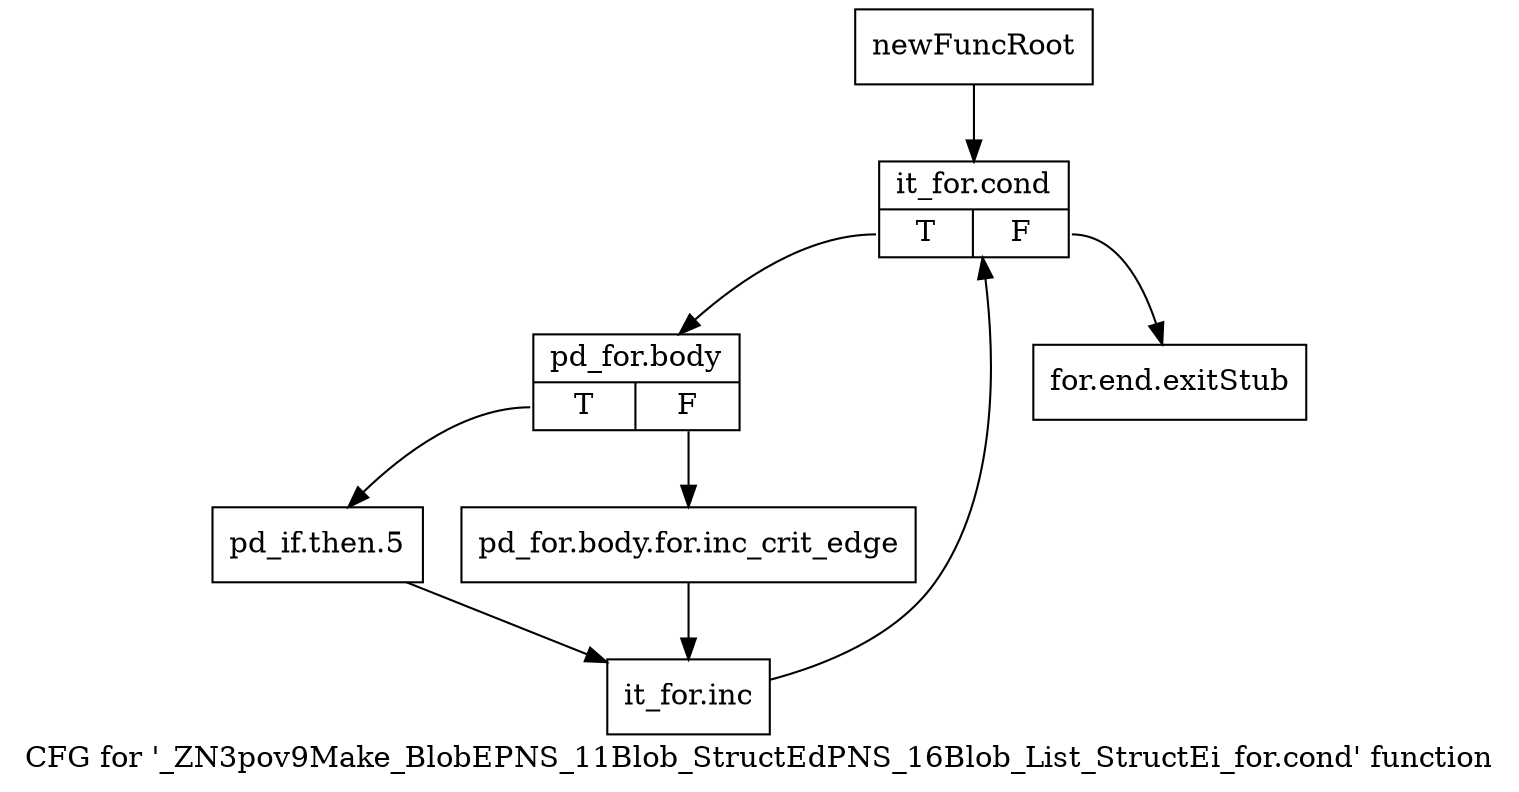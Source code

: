 digraph "CFG for '_ZN3pov9Make_BlobEPNS_11Blob_StructEdPNS_16Blob_List_StructEi_for.cond' function" {
	label="CFG for '_ZN3pov9Make_BlobEPNS_11Blob_StructEdPNS_16Blob_List_StructEi_for.cond' function";

	Node0x231afb0 [shape=record,label="{newFuncRoot}"];
	Node0x231afb0 -> Node0x231b050;
	Node0x231b000 [shape=record,label="{for.end.exitStub}"];
	Node0x231b050 [shape=record,label="{it_for.cond|{<s0>T|<s1>F}}"];
	Node0x231b050:s0 -> Node0x231b0a0;
	Node0x231b050:s1 -> Node0x231b000;
	Node0x231b0a0 [shape=record,label="{pd_for.body|{<s0>T|<s1>F}}"];
	Node0x231b0a0:s0 -> Node0x231b140;
	Node0x231b0a0:s1 -> Node0x231b0f0;
	Node0x231b0f0 [shape=record,label="{pd_for.body.for.inc_crit_edge}"];
	Node0x231b0f0 -> Node0x231b190;
	Node0x231b140 [shape=record,label="{pd_if.then.5}"];
	Node0x231b140 -> Node0x231b190;
	Node0x231b190 [shape=record,label="{it_for.inc}"];
	Node0x231b190 -> Node0x231b050;
}

